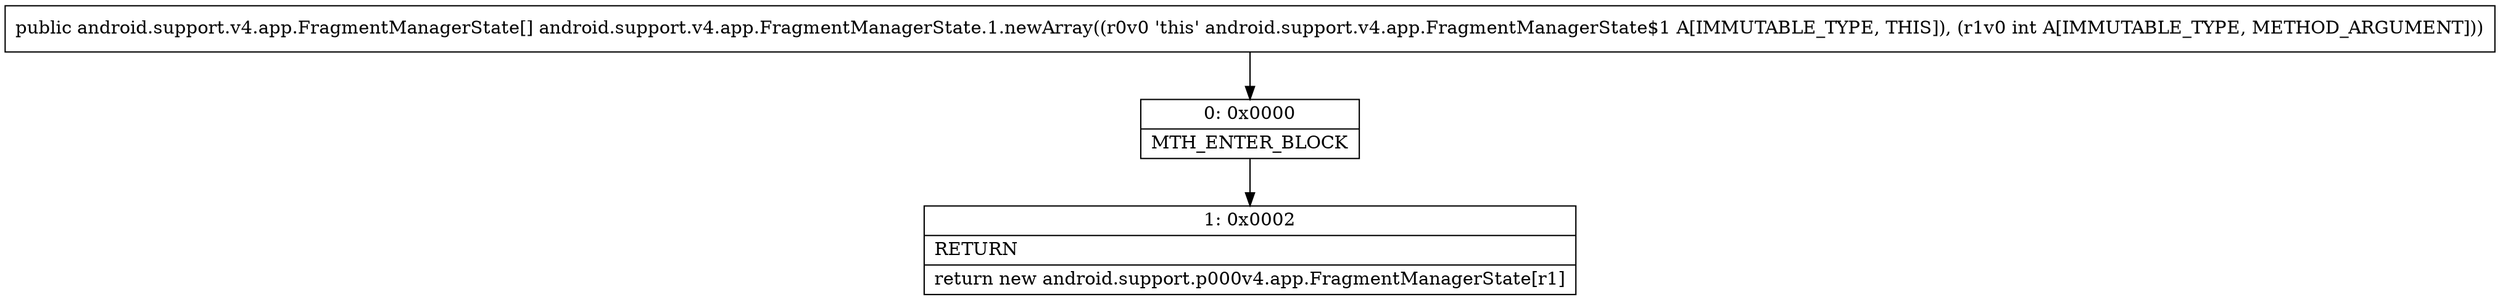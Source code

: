 digraph "CFG forandroid.support.v4.app.FragmentManagerState.1.newArray(I)[Landroid\/support\/v4\/app\/FragmentManagerState;" {
Node_0 [shape=record,label="{0\:\ 0x0000|MTH_ENTER_BLOCK\l}"];
Node_1 [shape=record,label="{1\:\ 0x0002|RETURN\l|return new android.support.p000v4.app.FragmentManagerState[r1]\l}"];
MethodNode[shape=record,label="{public android.support.v4.app.FragmentManagerState[] android.support.v4.app.FragmentManagerState.1.newArray((r0v0 'this' android.support.v4.app.FragmentManagerState$1 A[IMMUTABLE_TYPE, THIS]), (r1v0 int A[IMMUTABLE_TYPE, METHOD_ARGUMENT])) }"];
MethodNode -> Node_0;
Node_0 -> Node_1;
}

